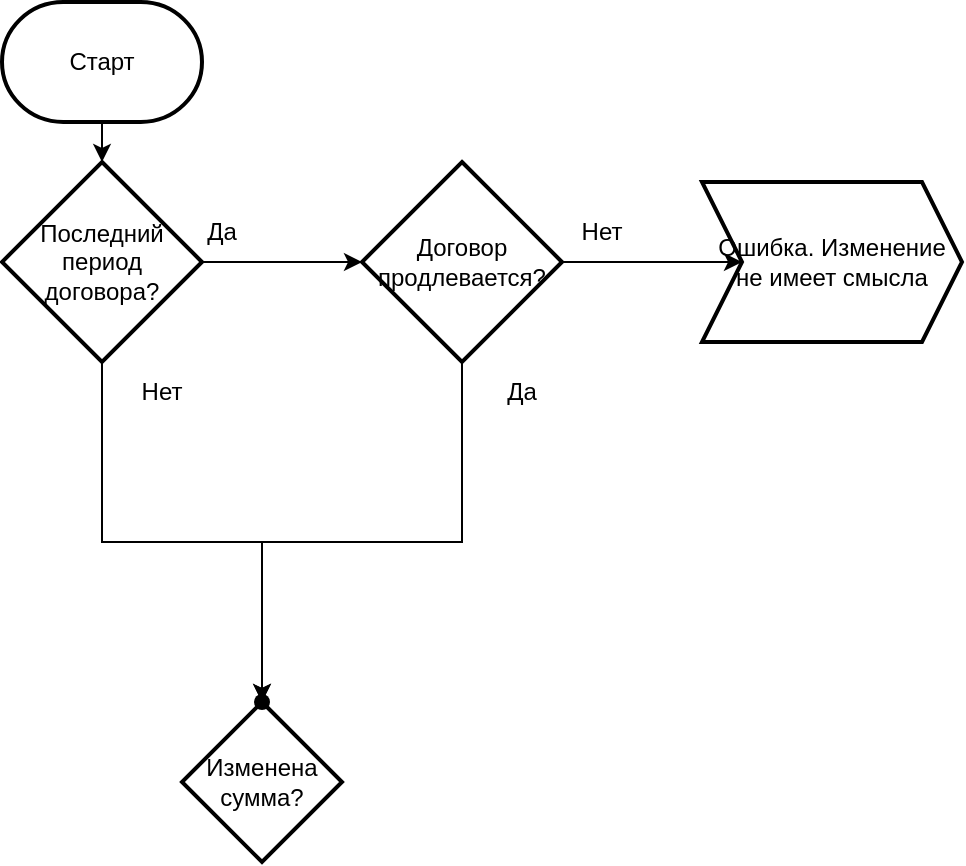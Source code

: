 <mxfile version="21.1.4" type="github">
  <diagram id="C5RBs43oDa-KdzZeNtuy" name="Page-1">
    <mxGraphModel dx="880" dy="463" grid="1" gridSize="10" guides="1" tooltips="1" connect="1" arrows="1" fold="1" page="1" pageScale="1" pageWidth="827" pageHeight="1169" math="0" shadow="0">
      <root>
        <mxCell id="WIyWlLk6GJQsqaUBKTNV-0" />
        <mxCell id="WIyWlLk6GJQsqaUBKTNV-1" parent="WIyWlLk6GJQsqaUBKTNV-0" />
        <mxCell id="a8_wa7-TmqVhNX_Gi0GO-22" value="" style="edgeStyle=orthogonalEdgeStyle;rounded=0;orthogonalLoop=1;jettySize=auto;html=1;entryX=0.5;entryY=0;entryDx=0;entryDy=0;entryPerimeter=0;" edge="1" parent="WIyWlLk6GJQsqaUBKTNV-1" source="a8_wa7-TmqVhNX_Gi0GO-0" target="a8_wa7-TmqVhNX_Gi0GO-1">
          <mxGeometry relative="1" as="geometry">
            <Array as="points">
              <mxPoint x="100" y="80" />
              <mxPoint x="100" y="80" />
            </Array>
          </mxGeometry>
        </mxCell>
        <mxCell id="a8_wa7-TmqVhNX_Gi0GO-0" value="Старт" style="strokeWidth=2;html=1;shape=mxgraph.flowchart.terminator;whiteSpace=wrap;" vertex="1" parent="WIyWlLk6GJQsqaUBKTNV-1">
          <mxGeometry x="50" y="10" width="100" height="60" as="geometry" />
        </mxCell>
        <mxCell id="a8_wa7-TmqVhNX_Gi0GO-5" value="" style="edgeStyle=orthogonalEdgeStyle;rounded=0;orthogonalLoop=1;jettySize=auto;html=1;" edge="1" parent="WIyWlLk6GJQsqaUBKTNV-1" source="a8_wa7-TmqVhNX_Gi0GO-1" target="a8_wa7-TmqVhNX_Gi0GO-4">
          <mxGeometry relative="1" as="geometry" />
        </mxCell>
        <mxCell id="a8_wa7-TmqVhNX_Gi0GO-14" value="" style="edgeStyle=orthogonalEdgeStyle;rounded=0;orthogonalLoop=1;jettySize=auto;html=1;" edge="1" parent="WIyWlLk6GJQsqaUBKTNV-1" source="a8_wa7-TmqVhNX_Gi0GO-1" target="a8_wa7-TmqVhNX_Gi0GO-13">
          <mxGeometry relative="1" as="geometry">
            <Array as="points">
              <mxPoint x="100" y="280" />
              <mxPoint x="180" y="280" />
            </Array>
          </mxGeometry>
        </mxCell>
        <mxCell id="a8_wa7-TmqVhNX_Gi0GO-1" value="&lt;div&gt;Последний период договора?&lt;/div&gt;" style="strokeWidth=2;html=1;shape=mxgraph.flowchart.decision;whiteSpace=wrap;" vertex="1" parent="WIyWlLk6GJQsqaUBKTNV-1">
          <mxGeometry x="50" y="90" width="100" height="100" as="geometry" />
        </mxCell>
        <mxCell id="a8_wa7-TmqVhNX_Gi0GO-16" value="" style="edgeStyle=orthogonalEdgeStyle;rounded=0;orthogonalLoop=1;jettySize=auto;html=1;" edge="1" parent="WIyWlLk6GJQsqaUBKTNV-1" source="a8_wa7-TmqVhNX_Gi0GO-4" target="a8_wa7-TmqVhNX_Gi0GO-15">
          <mxGeometry relative="1" as="geometry" />
        </mxCell>
        <mxCell id="a8_wa7-TmqVhNX_Gi0GO-20" value="" style="edgeStyle=orthogonalEdgeStyle;rounded=0;orthogonalLoop=1;jettySize=auto;html=1;" edge="1" parent="WIyWlLk6GJQsqaUBKTNV-1" source="a8_wa7-TmqVhNX_Gi0GO-4" target="a8_wa7-TmqVhNX_Gi0GO-19">
          <mxGeometry relative="1" as="geometry">
            <Array as="points">
              <mxPoint x="280" y="280" />
              <mxPoint x="180" y="280" />
            </Array>
          </mxGeometry>
        </mxCell>
        <mxCell id="a8_wa7-TmqVhNX_Gi0GO-4" value="Договор продлевается?" style="strokeWidth=2;html=1;shape=mxgraph.flowchart.decision;whiteSpace=wrap;" vertex="1" parent="WIyWlLk6GJQsqaUBKTNV-1">
          <mxGeometry x="230" y="90" width="100" height="100" as="geometry" />
        </mxCell>
        <mxCell id="a8_wa7-TmqVhNX_Gi0GO-11" value="Да" style="text;html=1;strokeColor=none;fillColor=none;align=center;verticalAlign=middle;whiteSpace=wrap;rounded=0;" vertex="1" parent="WIyWlLk6GJQsqaUBKTNV-1">
          <mxGeometry x="130" y="110" width="60" height="30" as="geometry" />
        </mxCell>
        <mxCell id="a8_wa7-TmqVhNX_Gi0GO-12" value="&lt;div&gt;Нет&lt;/div&gt;" style="text;html=1;strokeColor=none;fillColor=none;align=center;verticalAlign=middle;whiteSpace=wrap;rounded=0;" vertex="1" parent="WIyWlLk6GJQsqaUBKTNV-1">
          <mxGeometry x="100" y="190" width="60" height="30" as="geometry" />
        </mxCell>
        <mxCell id="a8_wa7-TmqVhNX_Gi0GO-13" value="Изменена сумма?" style="rhombus;whiteSpace=wrap;html=1;strokeWidth=2;" vertex="1" parent="WIyWlLk6GJQsqaUBKTNV-1">
          <mxGeometry x="140" y="360" width="80" height="80" as="geometry" />
        </mxCell>
        <mxCell id="a8_wa7-TmqVhNX_Gi0GO-15" value="Ошибка. Изменение не имеет смысла" style="shape=step;perimeter=stepPerimeter;whiteSpace=wrap;html=1;fixedSize=1;strokeWidth=2;" vertex="1" parent="WIyWlLk6GJQsqaUBKTNV-1">
          <mxGeometry x="400" y="100" width="130" height="80" as="geometry" />
        </mxCell>
        <mxCell id="a8_wa7-TmqVhNX_Gi0GO-17" value="Нет" style="text;html=1;strokeColor=none;fillColor=none;align=center;verticalAlign=middle;whiteSpace=wrap;rounded=0;" vertex="1" parent="WIyWlLk6GJQsqaUBKTNV-1">
          <mxGeometry x="320" y="110" width="60" height="30" as="geometry" />
        </mxCell>
        <mxCell id="a8_wa7-TmqVhNX_Gi0GO-18" value="&lt;div&gt;Да&lt;/div&gt;" style="text;html=1;strokeColor=none;fillColor=none;align=center;verticalAlign=middle;whiteSpace=wrap;rounded=0;" vertex="1" parent="WIyWlLk6GJQsqaUBKTNV-1">
          <mxGeometry x="280" y="190" width="60" height="30" as="geometry" />
        </mxCell>
        <mxCell id="a8_wa7-TmqVhNX_Gi0GO-19" value="" style="shape=waypoint;sketch=0;size=6;pointerEvents=1;points=[];fillColor=default;resizable=0;rotatable=0;perimeter=centerPerimeter;snapToPoint=1;strokeWidth=2;" vertex="1" parent="WIyWlLk6GJQsqaUBKTNV-1">
          <mxGeometry x="170" y="350" width="20" height="20" as="geometry" />
        </mxCell>
      </root>
    </mxGraphModel>
  </diagram>
</mxfile>

